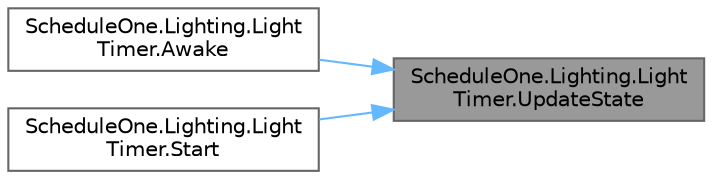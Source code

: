digraph "ScheduleOne.Lighting.LightTimer.UpdateState"
{
 // LATEX_PDF_SIZE
  bgcolor="transparent";
  edge [fontname=Helvetica,fontsize=10,labelfontname=Helvetica,labelfontsize=10];
  node [fontname=Helvetica,fontsize=10,shape=box,height=0.2,width=0.4];
  rankdir="RL";
  Node1 [id="Node000001",label="ScheduleOne.Lighting.Light\lTimer.UpdateState",height=0.2,width=0.4,color="gray40", fillcolor="grey60", style="filled", fontcolor="black",tooltip=" "];
  Node1 -> Node2 [id="edge1_Node000001_Node000002",dir="back",color="steelblue1",style="solid",tooltip=" "];
  Node2 [id="Node000002",label="ScheduleOne.Lighting.Light\lTimer.Awake",height=0.2,width=0.4,color="grey40", fillcolor="white", style="filled",URL="$class_schedule_one_1_1_lighting_1_1_light_timer.html#abfe8940b7d7860b388b07f65c02740d6",tooltip=" "];
  Node1 -> Node3 [id="edge2_Node000001_Node000003",dir="back",color="steelblue1",style="solid",tooltip=" "];
  Node3 [id="Node000003",label="ScheduleOne.Lighting.Light\lTimer.Start",height=0.2,width=0.4,color="grey40", fillcolor="white", style="filled",URL="$class_schedule_one_1_1_lighting_1_1_light_timer.html#aec6d7a67f42637932913dd7721af43b2",tooltip=" "];
}
